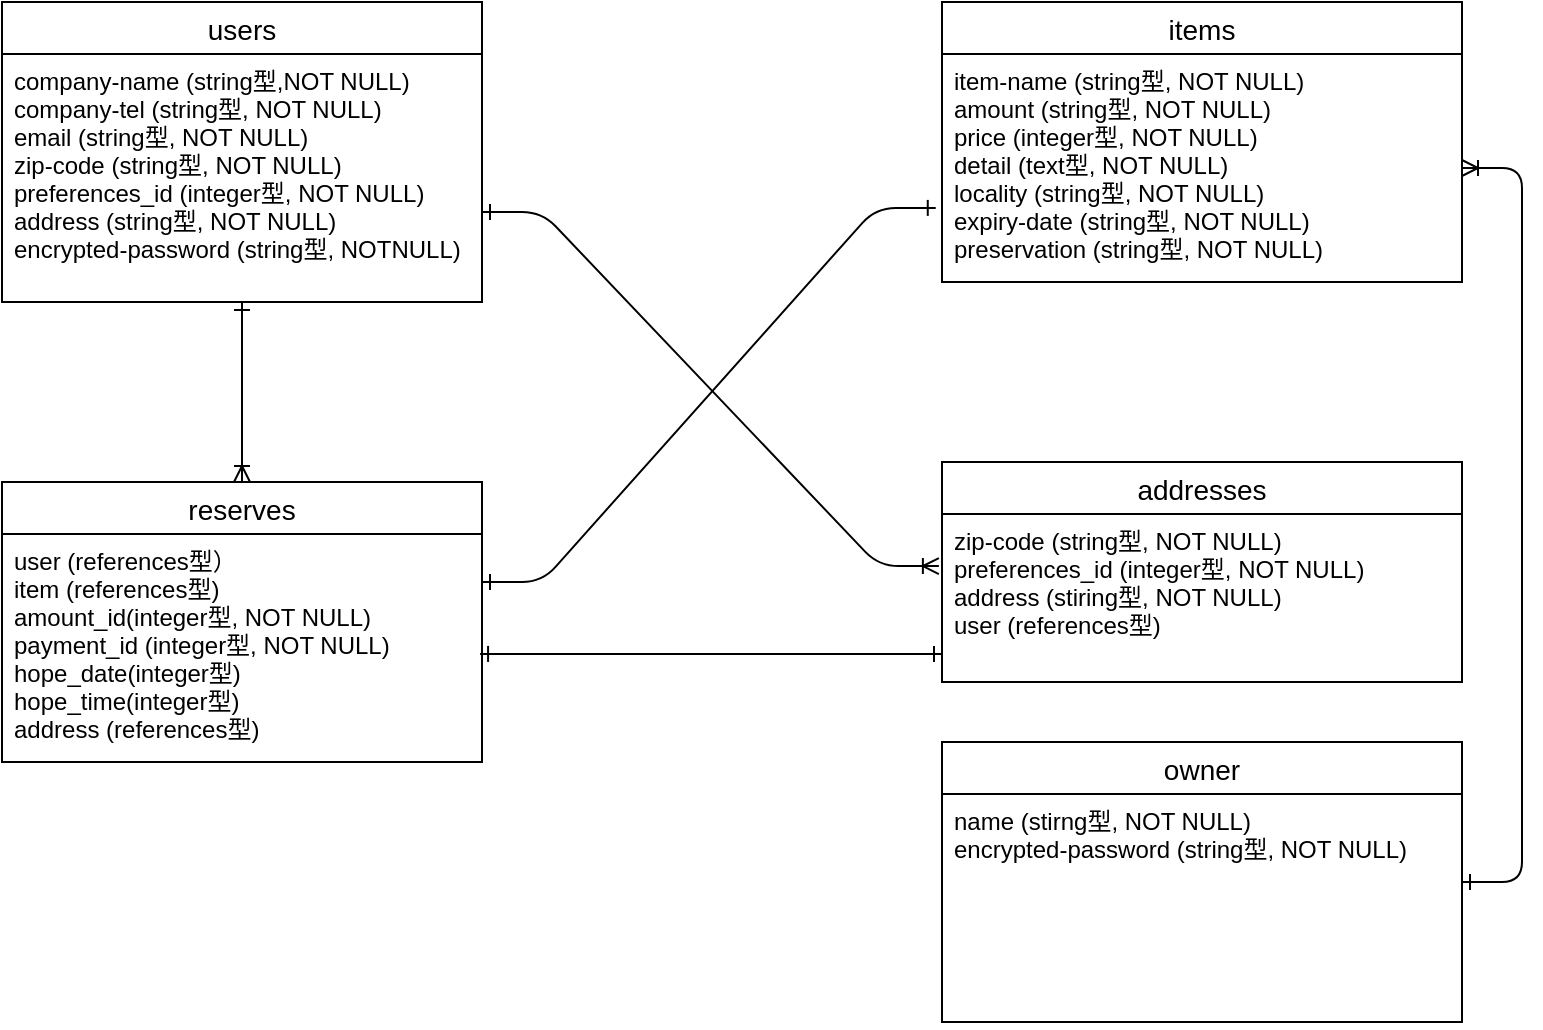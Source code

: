 <mxfile pages="2">
    <diagram id="hfToS-bDIWEnh0XIH3uD" name="ページ1">
        <mxGraphModel dx="726" dy="433" grid="1" gridSize="10" guides="1" tooltips="1" connect="1" arrows="1" fold="1" page="1" pageScale="1" pageWidth="850" pageHeight="1100" math="0" shadow="0">
            <root>
                <mxCell id="0"/>
                <mxCell id="1" parent="0"/>
                <mxCell id="9" value="users" style="swimlane;fontStyle=0;childLayout=stackLayout;horizontal=1;startSize=26;horizontalStack=0;resizeParent=1;resizeParentMax=0;resizeLast=0;collapsible=1;marginBottom=0;align=center;fontSize=14;" parent="1" vertex="1">
                    <mxGeometry x="30" y="30" width="240" height="150" as="geometry"/>
                </mxCell>
                <mxCell id="10" value="company-name (string型,NOT NULL)&#10;company-tel (string型, NOT NULL)&#10;email (string型, NOT NULL)&#10;zip-code (string型, NOT NULL)&#10;preferences_id (integer型, NOT NULL)&#10;address (string型, NOT NULL)&#10;encrypted-password (string型, NOTNULL)" style="text;strokeColor=none;fillColor=none;spacingLeft=4;spacingRight=4;overflow=hidden;rotatable=0;points=[[0,0.5],[1,0.5]];portConstraint=eastwest;fontSize=12;" parent="9" vertex="1">
                    <mxGeometry y="26" width="240" height="124" as="geometry"/>
                </mxCell>
                <mxCell id="CzR_rL5oW1h_GJkthz_w-10" value="items" style="swimlane;fontStyle=0;childLayout=stackLayout;horizontal=1;startSize=26;horizontalStack=0;resizeParent=1;resizeParentMax=0;resizeLast=0;collapsible=1;marginBottom=0;align=center;fontSize=14;" parent="1" vertex="1">
                    <mxGeometry x="500" y="30" width="260" height="140" as="geometry"/>
                </mxCell>
                <mxCell id="CzR_rL5oW1h_GJkthz_w-11" value="item-name (string型, NOT NULL)&#10;amount (string型, NOT NULL)&#10;price (integer型, NOT NULL)&#10;detail (text型, NOT NULL)&#10;locality (string型, NOT NULL)&#10;expiry-date (string型, NOT NULL)&#10;preservation (string型, NOT NULL)" style="text;strokeColor=none;fillColor=none;spacingLeft=4;spacingRight=4;overflow=hidden;rotatable=0;points=[[0,0.5],[1,0.5]];portConstraint=eastwest;fontSize=12;" parent="CzR_rL5oW1h_GJkthz_w-10" vertex="1">
                    <mxGeometry y="26" width="260" height="114" as="geometry"/>
                </mxCell>
                <mxCell id="CzR_rL5oW1h_GJkthz_w-14" value="addresses" style="swimlane;fontStyle=0;childLayout=stackLayout;horizontal=1;startSize=26;horizontalStack=0;resizeParent=1;resizeParentMax=0;resizeLast=0;collapsible=1;marginBottom=0;align=center;fontSize=14;" parent="1" vertex="1">
                    <mxGeometry x="500" y="260" width="260" height="110" as="geometry"/>
                </mxCell>
                <mxCell id="CzR_rL5oW1h_GJkthz_w-15" value="zip-code (string型, NOT NULL)&#10;preferences_id (integer型, NOT NULL)&#10;address (stiring型, NOT NULL)&#10;user (references型)&#10;&#10;" style="text;strokeColor=none;fillColor=none;spacingLeft=4;spacingRight=4;overflow=hidden;rotatable=0;points=[[0,0.5],[1,0.5]];portConstraint=eastwest;fontSize=12;" parent="CzR_rL5oW1h_GJkthz_w-14" vertex="1">
                    <mxGeometry y="26" width="260" height="84" as="geometry"/>
                </mxCell>
                <mxCell id="CzR_rL5oW1h_GJkthz_w-19" value="reserves" style="swimlane;fontStyle=0;childLayout=stackLayout;horizontal=1;startSize=26;horizontalStack=0;resizeParent=1;resizeParentMax=0;resizeLast=0;collapsible=1;marginBottom=0;align=center;fontSize=14;" parent="1" vertex="1">
                    <mxGeometry x="30" y="270" width="240" height="140" as="geometry"/>
                </mxCell>
                <mxCell id="CzR_rL5oW1h_GJkthz_w-20" value="user (references型）&#10;item (references型)&#10;amount_id(integer型, NOT NULL)&#10;payment_id (integer型, NOT NULL)&#10;hope_date(integer型)&#10;hope_time(integer型)&#10;address (references型)&#10;&#10;" style="text;strokeColor=none;fillColor=none;spacingLeft=4;spacingRight=4;overflow=hidden;rotatable=0;points=[[0,0.5],[1,0.5]];portConstraint=eastwest;fontSize=12;" parent="CzR_rL5oW1h_GJkthz_w-19" vertex="1">
                    <mxGeometry y="26" width="240" height="114" as="geometry"/>
                </mxCell>
                <mxCell id="CzR_rL5oW1h_GJkthz_w-26" value="" style="fontSize=12;html=1;endArrow=ERone;endFill=0;targetPerimeterSpacing=6;sourcePerimeterSpacing=6;startArrow=ERone;startFill=0;exitX=0.994;exitY=0.14;exitDx=0;exitDy=0;exitPerimeter=0;" parent="1" edge="1">
                    <mxGeometry width="100" height="100" relative="1" as="geometry">
                        <mxPoint x="269.04" y="355.96" as="sourcePoint"/>
                        <mxPoint x="500" y="356" as="targetPoint"/>
                    </mxGeometry>
                </mxCell>
                <mxCell id="CzR_rL5oW1h_GJkthz_w-28" value="" style="fontSize=12;html=1;endArrow=ERone;endFill=1;startArrow=ERoneToMany;startFill=0;exitX=0.5;exitY=0;exitDx=0;exitDy=0;entryX=0.5;entryY=1;entryDx=0;entryDy=0;entryPerimeter=0;" parent="1" source="CzR_rL5oW1h_GJkthz_w-19" target="10" edge="1">
                    <mxGeometry width="100" height="100" relative="1" as="geometry">
                        <mxPoint x="189.5" y="250" as="sourcePoint"/>
                        <mxPoint x="150" y="210" as="targetPoint"/>
                    </mxGeometry>
                </mxCell>
                <mxCell id="CzR_rL5oW1h_GJkthz_w-29" value="" style="edgeStyle=entityRelationEdgeStyle;fontSize=12;html=1;endArrow=ERoneToMany;startArrow=ERone;startFill=0;endFill=0;entryX=-0.006;entryY=0.31;entryDx=0;entryDy=0;entryPerimeter=0;" parent="1" target="CzR_rL5oW1h_GJkthz_w-15" edge="1">
                    <mxGeometry width="100" height="100" relative="1" as="geometry">
                        <mxPoint x="270" y="135" as="sourcePoint"/>
                        <mxPoint x="500" y="281" as="targetPoint"/>
                    </mxGeometry>
                </mxCell>
                <mxCell id="CzR_rL5oW1h_GJkthz_w-37" value="" style="edgeStyle=entityRelationEdgeStyle;fontSize=12;html=1;endArrow=ERone;entryX=-0.012;entryY=0.675;entryDx=0;entryDy=0;entryPerimeter=0;startArrow=ERone;startFill=0;endFill=0;" parent="1" target="CzR_rL5oW1h_GJkthz_w-11" edge="1">
                    <mxGeometry width="100" height="100" relative="1" as="geometry">
                        <mxPoint x="270" y="320" as="sourcePoint"/>
                        <mxPoint x="370" y="220" as="targetPoint"/>
                    </mxGeometry>
                </mxCell>
                <mxCell id="CzR_rL5oW1h_GJkthz_w-38" value="" style="edgeStyle=entityRelationEdgeStyle;fontSize=12;html=1;endArrow=ERoneToMany;startArrow=ERone;startFill=0;" parent="1" target="CzR_rL5oW1h_GJkthz_w-11" edge="1">
                    <mxGeometry width="100" height="100" relative="1" as="geometry">
                        <mxPoint x="760" y="470" as="sourcePoint"/>
                        <mxPoint x="760" y="140" as="targetPoint"/>
                    </mxGeometry>
                </mxCell>
                <mxCell id="CzR_rL5oW1h_GJkthz_w-41" value="owner" style="swimlane;fontStyle=0;childLayout=stackLayout;horizontal=1;startSize=26;horizontalStack=0;resizeParent=1;resizeParentMax=0;resizeLast=0;collapsible=1;marginBottom=0;align=center;fontSize=14;" parent="1" vertex="1">
                    <mxGeometry x="500" y="400" width="260" height="140" as="geometry"/>
                </mxCell>
                <mxCell id="CzR_rL5oW1h_GJkthz_w-42" value="name (stirng型, NOT NULL)&#10;encrypted-password (string型, NOT NULL)&#10;" style="text;strokeColor=none;fillColor=none;spacingLeft=4;spacingRight=4;overflow=hidden;rotatable=0;points=[[0,0.5],[1,0.5]];portConstraint=eastwest;fontSize=12;" parent="CzR_rL5oW1h_GJkthz_w-41" vertex="1">
                    <mxGeometry y="26" width="260" height="114" as="geometry"/>
                </mxCell>
            </root>
        </mxGraphModel>
    </diagram>
    <diagram id="iRuMu5GTt8IYzdthJHjW" name="ページ2">
        &#xa;
        <mxGraphModel dx="729" dy="520" grid="1" gridSize="10" guides="1" tooltips="1" connect="1" arrows="1" fold="1" page="1" pageScale="1" pageWidth="850" pageHeight="1100" math="0" shadow="0">
            &#xa;
            <root>
                &#xa;
                <mxCell id="LGRJBsweqkGXAYnV-NYi-0"/>
                &#xa;
                <mxCell id="LGRJBsweqkGXAYnV-NYi-1" parent="LGRJBsweqkGXAYnV-NYi-0"/>
                &#xa;
            </root>
            &#xa;
        </mxGraphModel>
        &#xa;
    </diagram>
</mxfile>